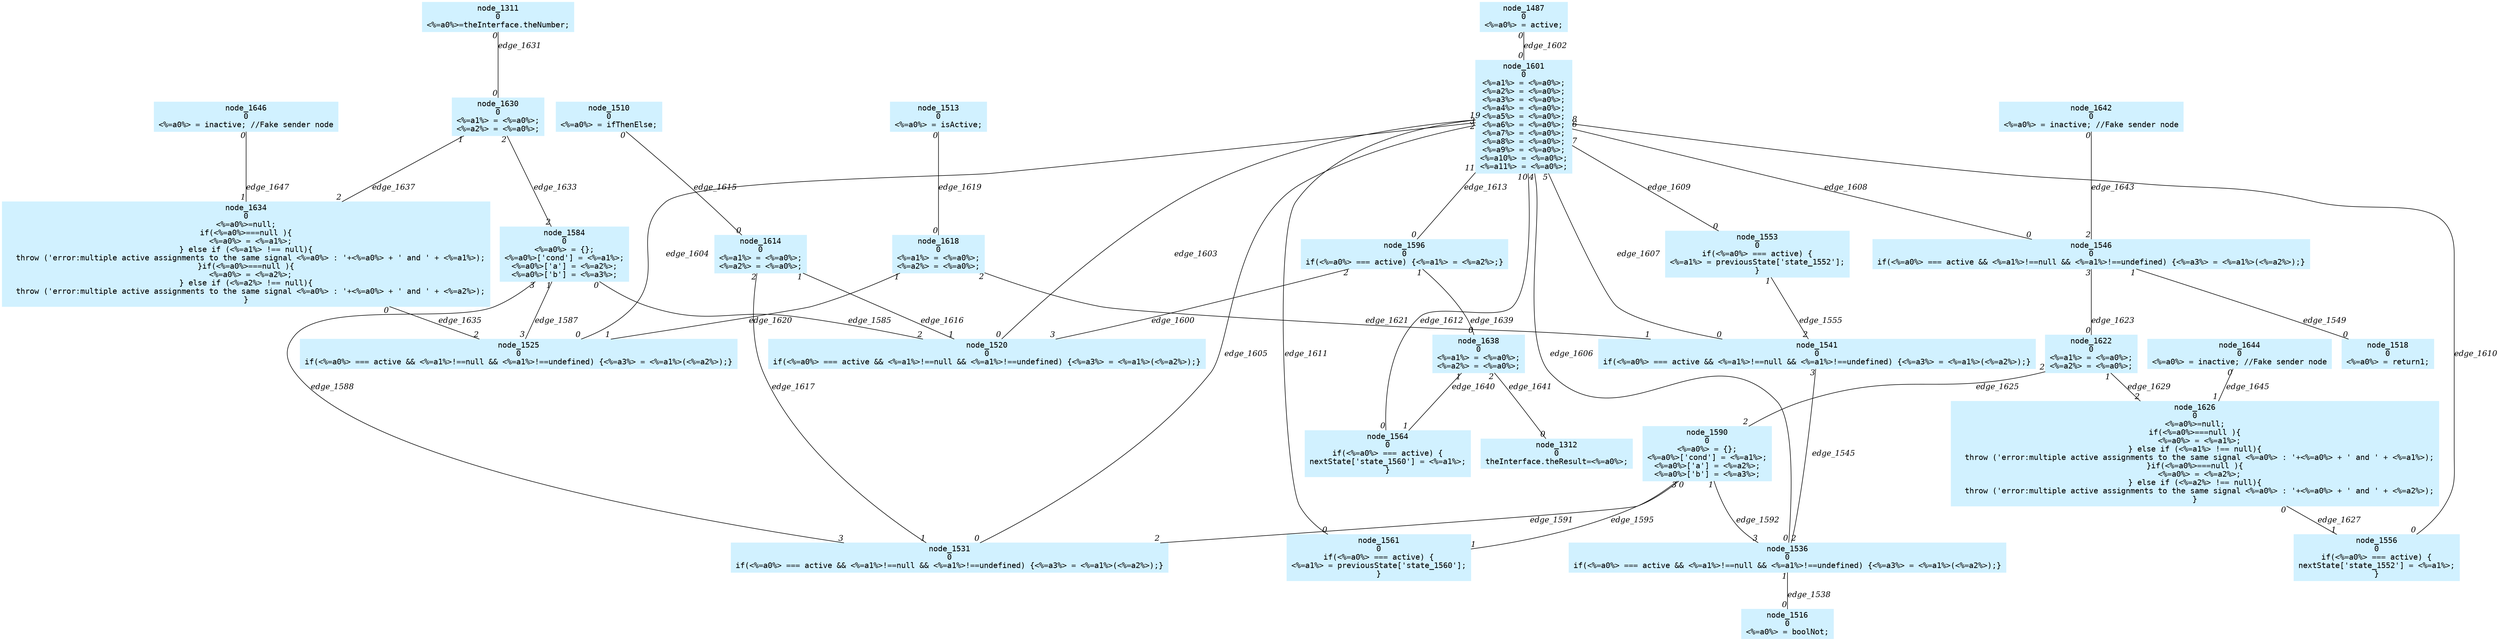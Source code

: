 digraph g{node_1311 [shape=box, style=filled, color="#d1f1ff", fontname="Courier", label="node_1311
0
<%=a0%>=theInterface.theNumber;
" ]
node_1312 [shape=box, style=filled, color="#d1f1ff", fontname="Courier", label="node_1312
0
theInterface.theResult=<%=a0%>;
" ]
node_1487 [shape=box, style=filled, color="#d1f1ff", fontname="Courier", label="node_1487
0
<%=a0%> = active;
" ]
node_1510 [shape=box, style=filled, color="#d1f1ff", fontname="Courier", label="node_1510
0
<%=a0%> = ifThenElse;
" ]
node_1513 [shape=box, style=filled, color="#d1f1ff", fontname="Courier", label="node_1513
0
<%=a0%> = isActive;
" ]
node_1516 [shape=box, style=filled, color="#d1f1ff", fontname="Courier", label="node_1516
0
<%=a0%> = boolNot;
" ]
node_1518 [shape=box, style=filled, color="#d1f1ff", fontname="Courier", label="node_1518
0
<%=a0%> = return1;
" ]
node_1520 [shape=box, style=filled, color="#d1f1ff", fontname="Courier", label="node_1520
0
if(<%=a0%> === active && <%=a1%>!==null && <%=a1%>!==undefined) {<%=a3%> = <%=a1%>(<%=a2%>);}
" ]
node_1525 [shape=box, style=filled, color="#d1f1ff", fontname="Courier", label="node_1525
0
if(<%=a0%> === active && <%=a1%>!==null && <%=a1%>!==undefined) {<%=a3%> = <%=a1%>(<%=a2%>);}
" ]
node_1531 [shape=box, style=filled, color="#d1f1ff", fontname="Courier", label="node_1531
0
if(<%=a0%> === active && <%=a1%>!==null && <%=a1%>!==undefined) {<%=a3%> = <%=a1%>(<%=a2%>);}
" ]
node_1536 [shape=box, style=filled, color="#d1f1ff", fontname="Courier", label="node_1536
0
if(<%=a0%> === active && <%=a1%>!==null && <%=a1%>!==undefined) {<%=a3%> = <%=a1%>(<%=a2%>);}
" ]
node_1541 [shape=box, style=filled, color="#d1f1ff", fontname="Courier", label="node_1541
0
if(<%=a0%> === active && <%=a1%>!==null && <%=a1%>!==undefined) {<%=a3%> = <%=a1%>(<%=a2%>);}
" ]
node_1546 [shape=box, style=filled, color="#d1f1ff", fontname="Courier", label="node_1546
0
if(<%=a0%> === active && <%=a1%>!==null && <%=a1%>!==undefined) {<%=a3%> = <%=a1%>(<%=a2%>);}
" ]
node_1553 [shape=box, style=filled, color="#d1f1ff", fontname="Courier", label="node_1553
0
if(<%=a0%> === active) {
<%=a1%> = previousState['state_1552'];
}
" ]
node_1556 [shape=box, style=filled, color="#d1f1ff", fontname="Courier", label="node_1556
0
if(<%=a0%> === active) {
nextState['state_1552'] = <%=a1%>;
}
" ]
node_1561 [shape=box, style=filled, color="#d1f1ff", fontname="Courier", label="node_1561
0
if(<%=a0%> === active) {
<%=a1%> = previousState['state_1560'];
}
" ]
node_1564 [shape=box, style=filled, color="#d1f1ff", fontname="Courier", label="node_1564
0
if(<%=a0%> === active) {
nextState['state_1560'] = <%=a1%>;
}
" ]
node_1584 [shape=box, style=filled, color="#d1f1ff", fontname="Courier", label="node_1584
0
<%=a0%> = {};
<%=a0%>['cond'] = <%=a1%>;
<%=a0%>['a'] = <%=a2%>;
<%=a0%>['b'] = <%=a3%>;
" ]
node_1590 [shape=box, style=filled, color="#d1f1ff", fontname="Courier", label="node_1590
0
<%=a0%> = {};
<%=a0%>['cond'] = <%=a1%>;
<%=a0%>['a'] = <%=a2%>;
<%=a0%>['b'] = <%=a3%>;
" ]
node_1596 [shape=box, style=filled, color="#d1f1ff", fontname="Courier", label="node_1596
0
if(<%=a0%> === active) {<%=a1%> = <%=a2%>;}
" ]
node_1601 [shape=box, style=filled, color="#d1f1ff", fontname="Courier", label="node_1601
0
<%=a1%> = <%=a0%>;
<%=a2%> = <%=a0%>;
<%=a3%> = <%=a0%>;
<%=a4%> = <%=a0%>;
<%=a5%> = <%=a0%>;
<%=a6%> = <%=a0%>;
<%=a7%> = <%=a0%>;
<%=a8%> = <%=a0%>;
<%=a9%> = <%=a0%>;
<%=a10%> = <%=a0%>;
<%=a11%> = <%=a0%>;
" ]
node_1614 [shape=box, style=filled, color="#d1f1ff", fontname="Courier", label="node_1614
0
<%=a1%> = <%=a0%>;
<%=a2%> = <%=a0%>;
" ]
node_1618 [shape=box, style=filled, color="#d1f1ff", fontname="Courier", label="node_1618
0
<%=a1%> = <%=a0%>;
<%=a2%> = <%=a0%>;
" ]
node_1622 [shape=box, style=filled, color="#d1f1ff", fontname="Courier", label="node_1622
0
<%=a1%> = <%=a0%>;
<%=a2%> = <%=a0%>;
" ]
node_1626 [shape=box, style=filled, color="#d1f1ff", fontname="Courier", label="node_1626
0
<%=a0%>=null;
if(<%=a0%>===null ){
  <%=a0%> = <%=a1%>;
} else if (<%=a1%> !== null){
  throw ('error:multiple active assignments to the same signal <%=a0%> : '+<%=a0%> + ' and ' + <%=a1%>);
}if(<%=a0%>===null ){
  <%=a0%> = <%=a2%>;
} else if (<%=a2%> !== null){
  throw ('error:multiple active assignments to the same signal <%=a0%> : '+<%=a0%> + ' and ' + <%=a2%>);
}" ]
node_1630 [shape=box, style=filled, color="#d1f1ff", fontname="Courier", label="node_1630
0
<%=a1%> = <%=a0%>;
<%=a2%> = <%=a0%>;
" ]
node_1634 [shape=box, style=filled, color="#d1f1ff", fontname="Courier", label="node_1634
0
<%=a0%>=null;
if(<%=a0%>===null ){
  <%=a0%> = <%=a1%>;
} else if (<%=a1%> !== null){
  throw ('error:multiple active assignments to the same signal <%=a0%> : '+<%=a0%> + ' and ' + <%=a1%>);
}if(<%=a0%>===null ){
  <%=a0%> = <%=a2%>;
} else if (<%=a2%> !== null){
  throw ('error:multiple active assignments to the same signal <%=a0%> : '+<%=a0%> + ' and ' + <%=a2%>);
}" ]
node_1638 [shape=box, style=filled, color="#d1f1ff", fontname="Courier", label="node_1638
0
<%=a1%> = <%=a0%>;
<%=a2%> = <%=a0%>;
" ]
node_1642 [shape=box, style=filled, color="#d1f1ff", fontname="Courier", label="node_1642
0
<%=a0%> = inactive; //Fake sender node
" ]
node_1644 [shape=box, style=filled, color="#d1f1ff", fontname="Courier", label="node_1644
0
<%=a0%> = inactive; //Fake sender node
" ]
node_1646 [shape=box, style=filled, color="#d1f1ff", fontname="Courier", label="node_1646
0
<%=a0%> = inactive; //Fake sender node
" ]
node_1536 -> node_1516 [dir=none, arrowHead=none, fontname="Times-Italic", label="edge_1538",  headlabel="0", taillabel="1" ]
node_1541 -> node_1536 [dir=none, arrowHead=none, fontname="Times-Italic", label="edge_1545",  headlabel="2", taillabel="3" ]
node_1546 -> node_1518 [dir=none, arrowHead=none, fontname="Times-Italic", label="edge_1549",  headlabel="0", taillabel="1" ]
node_1553 -> node_1541 [dir=none, arrowHead=none, fontname="Times-Italic", label="edge_1555",  headlabel="2", taillabel="1" ]
node_1584 -> node_1520 [dir=none, arrowHead=none, fontname="Times-Italic", label="edge_1585",  headlabel="2", taillabel="0" ]
node_1584 -> node_1525 [dir=none, arrowHead=none, fontname="Times-Italic", label="edge_1587",  headlabel="3", taillabel="1" ]
node_1584 -> node_1531 [dir=none, arrowHead=none, fontname="Times-Italic", label="edge_1588",  headlabel="3", taillabel="3" ]
node_1590 -> node_1531 [dir=none, arrowHead=none, fontname="Times-Italic", label="edge_1591",  headlabel="2", taillabel="0" ]
node_1590 -> node_1536 [dir=none, arrowHead=none, fontname="Times-Italic", label="edge_1592",  headlabel="3", taillabel="1" ]
node_1590 -> node_1561 [dir=none, arrowHead=none, fontname="Times-Italic", label="edge_1595",  headlabel="1", taillabel="3" ]
node_1596 -> node_1520 [dir=none, arrowHead=none, fontname="Times-Italic", label="edge_1600",  headlabel="3", taillabel="2" ]
node_1487 -> node_1601 [dir=none, arrowHead=none, fontname="Times-Italic", label="edge_1602",  headlabel="0", taillabel="0" ]
node_1601 -> node_1520 [dir=none, arrowHead=none, fontname="Times-Italic", label="edge_1603",  headlabel="0", taillabel="1" ]
node_1601 -> node_1525 [dir=none, arrowHead=none, fontname="Times-Italic", label="edge_1604",  headlabel="0", taillabel="2" ]
node_1601 -> node_1531 [dir=none, arrowHead=none, fontname="Times-Italic", label="edge_1605",  headlabel="0", taillabel="3" ]
node_1601 -> node_1536 [dir=none, arrowHead=none, fontname="Times-Italic", label="edge_1606",  headlabel="0", taillabel="4" ]
node_1601 -> node_1541 [dir=none, arrowHead=none, fontname="Times-Italic", label="edge_1607",  headlabel="0", taillabel="5" ]
node_1601 -> node_1546 [dir=none, arrowHead=none, fontname="Times-Italic", label="edge_1608",  headlabel="0", taillabel="6" ]
node_1601 -> node_1553 [dir=none, arrowHead=none, fontname="Times-Italic", label="edge_1609",  headlabel="0", taillabel="7" ]
node_1601 -> node_1556 [dir=none, arrowHead=none, fontname="Times-Italic", label="edge_1610",  headlabel="0", taillabel="8" ]
node_1601 -> node_1561 [dir=none, arrowHead=none, fontname="Times-Italic", label="edge_1611",  headlabel="0", taillabel="9" ]
node_1601 -> node_1564 [dir=none, arrowHead=none, fontname="Times-Italic", label="edge_1612",  headlabel="0", taillabel="10" ]
node_1601 -> node_1596 [dir=none, arrowHead=none, fontname="Times-Italic", label="edge_1613",  headlabel="0", taillabel="11" ]
node_1510 -> node_1614 [dir=none, arrowHead=none, fontname="Times-Italic", label="edge_1615",  headlabel="0", taillabel="0" ]
node_1614 -> node_1520 [dir=none, arrowHead=none, fontname="Times-Italic", label="edge_1616",  headlabel="1", taillabel="1" ]
node_1614 -> node_1531 [dir=none, arrowHead=none, fontname="Times-Italic", label="edge_1617",  headlabel="1", taillabel="2" ]
node_1513 -> node_1618 [dir=none, arrowHead=none, fontname="Times-Italic", label="edge_1619",  headlabel="0", taillabel="0" ]
node_1618 -> node_1525 [dir=none, arrowHead=none, fontname="Times-Italic", label="edge_1620",  headlabel="1", taillabel="1" ]
node_1618 -> node_1541 [dir=none, arrowHead=none, fontname="Times-Italic", label="edge_1621",  headlabel="1", taillabel="2" ]
node_1546 -> node_1622 [dir=none, arrowHead=none, fontname="Times-Italic", label="edge_1623",  headlabel="0", taillabel="3" ]
node_1622 -> node_1590 [dir=none, arrowHead=none, fontname="Times-Italic", label="edge_1625",  headlabel="2", taillabel="2" ]
node_1626 -> node_1556 [dir=none, arrowHead=none, fontname="Times-Italic", label="edge_1627",  headlabel="1", taillabel="0" ]
node_1622 -> node_1626 [dir=none, arrowHead=none, fontname="Times-Italic", label="edge_1629",  headlabel="2", taillabel="1" ]
node_1311 -> node_1630 [dir=none, arrowHead=none, fontname="Times-Italic", label="edge_1631",  headlabel="0", taillabel="0" ]
node_1630 -> node_1584 [dir=none, arrowHead=none, fontname="Times-Italic", label="edge_1633",  headlabel="2", taillabel="2" ]
node_1634 -> node_1525 [dir=none, arrowHead=none, fontname="Times-Italic", label="edge_1635",  headlabel="2", taillabel="0" ]
node_1630 -> node_1634 [dir=none, arrowHead=none, fontname="Times-Italic", label="edge_1637",  headlabel="2", taillabel="1" ]
node_1596 -> node_1638 [dir=none, arrowHead=none, fontname="Times-Italic", label="edge_1639",  headlabel="0", taillabel="1" ]
node_1638 -> node_1564 [dir=none, arrowHead=none, fontname="Times-Italic", label="edge_1640",  headlabel="1", taillabel="1" ]
node_1638 -> node_1312 [dir=none, arrowHead=none, fontname="Times-Italic", label="edge_1641",  headlabel="0", taillabel="2" ]
node_1642 -> node_1546 [dir=none, arrowHead=none, fontname="Times-Italic", label="edge_1643",  headlabel="2", taillabel="0" ]
node_1644 -> node_1626 [dir=none, arrowHead=none, fontname="Times-Italic", label="edge_1645",  headlabel="1", taillabel="0" ]
node_1646 -> node_1634 [dir=none, arrowHead=none, fontname="Times-Italic", label="edge_1647",  headlabel="1", taillabel="0" ]
}